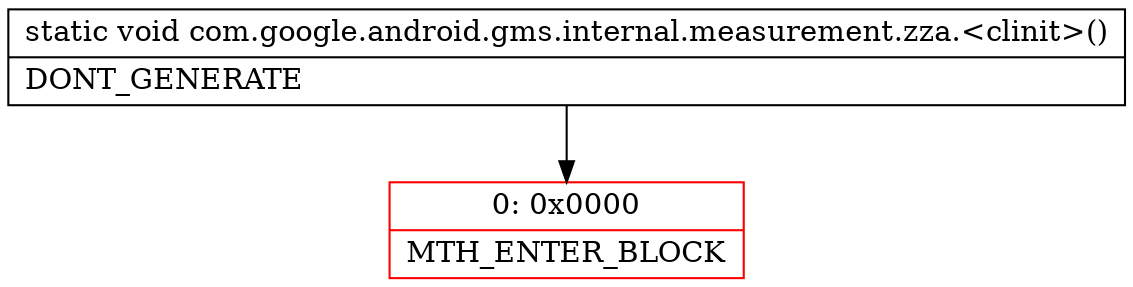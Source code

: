 digraph "CFG forcom.google.android.gms.internal.measurement.zza.\<clinit\>()V" {
subgraph cluster_Region_1606329975 {
label = "R(0)";
node [shape=record,color=blue];
}
Node_0 [shape=record,color=red,label="{0\:\ 0x0000|MTH_ENTER_BLOCK\l}"];
MethodNode[shape=record,label="{static void com.google.android.gms.internal.measurement.zza.\<clinit\>()  | DONT_GENERATE\l}"];
MethodNode -> Node_0;
}

